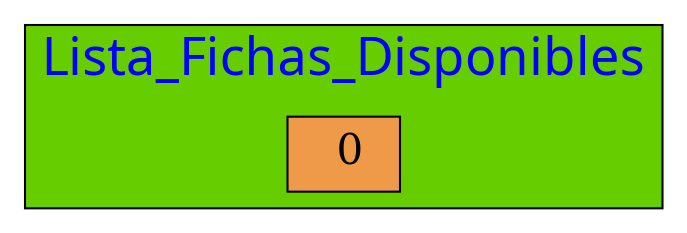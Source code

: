 digraph Lista_Doble{

graph[ranksep= "0.5",nodesep= "0.5"];
node[fontcolor=black shape=box style=filled fillcolor=tan2 fontsize=20];

subgraph cluster_1 {

fontname=algerian
fontsize=25;
label="Lista_Fichas_Disponibles";
fontcolor=blue
style=filled
fillcolor=chartreuse3
labelloc=t;{rank=same;
25770516288[label=" 0"];
};

25770516288
[dir=front color=black];

 }

}
